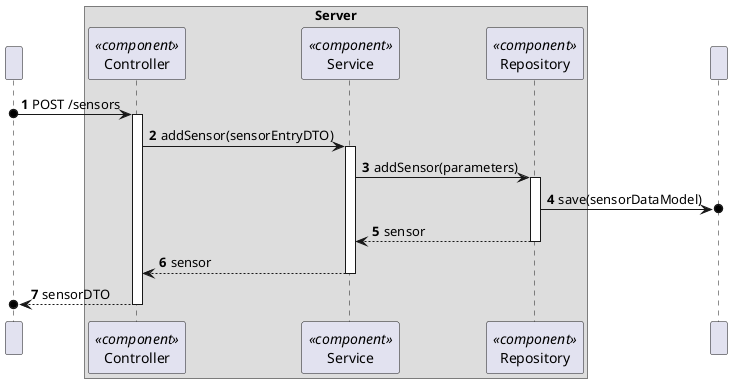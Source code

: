 @startuml
'https://plantuml.com/sequence-diagram
!pragma layout smetana

autonumber

participant " " as HTTP

box "Server"
    participant "Controller" as CTRL<<component>>
    participant "Service" as SV<<component>>
    participant "Repository" as RP<<component>>

end box
participant " " as BD


HTTP o-> CTRL : POST /sensors
activate CTRL

CTRL -> SV : addSensor(sensorEntryDTO)
activate SV

SV -> RP : addSensor(parameters)
activate RP

RP ->o BD : save(sensorDataModel)

RP --> SV : sensor
deactivate RP

SV --> CTRL : sensor
deactivate SV

CTRL -->o HTTP : sensorDTO
deactivate CTRL


@enduml